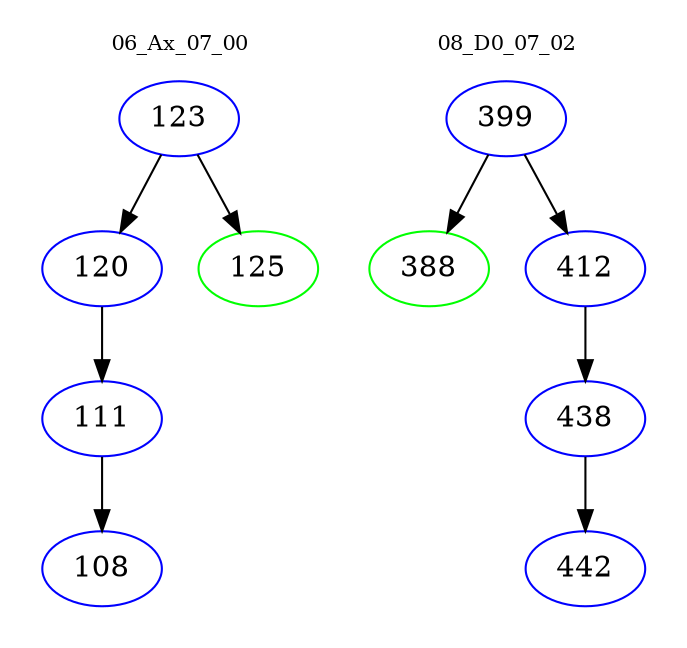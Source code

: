 digraph{
subgraph cluster_0 {
color = white
label = "06_Ax_07_00";
fontsize=10;
T0_123 [label="123", color="blue"]
T0_123 -> T0_120 [color="black"]
T0_120 [label="120", color="blue"]
T0_120 -> T0_111 [color="black"]
T0_111 [label="111", color="blue"]
T0_111 -> T0_108 [color="black"]
T0_108 [label="108", color="blue"]
T0_123 -> T0_125 [color="black"]
T0_125 [label="125", color="green"]
}
subgraph cluster_1 {
color = white
label = "08_D0_07_02";
fontsize=10;
T1_399 [label="399", color="blue"]
T1_399 -> T1_388 [color="black"]
T1_388 [label="388", color="green"]
T1_399 -> T1_412 [color="black"]
T1_412 [label="412", color="blue"]
T1_412 -> T1_438 [color="black"]
T1_438 [label="438", color="blue"]
T1_438 -> T1_442 [color="black"]
T1_442 [label="442", color="blue"]
}
}
